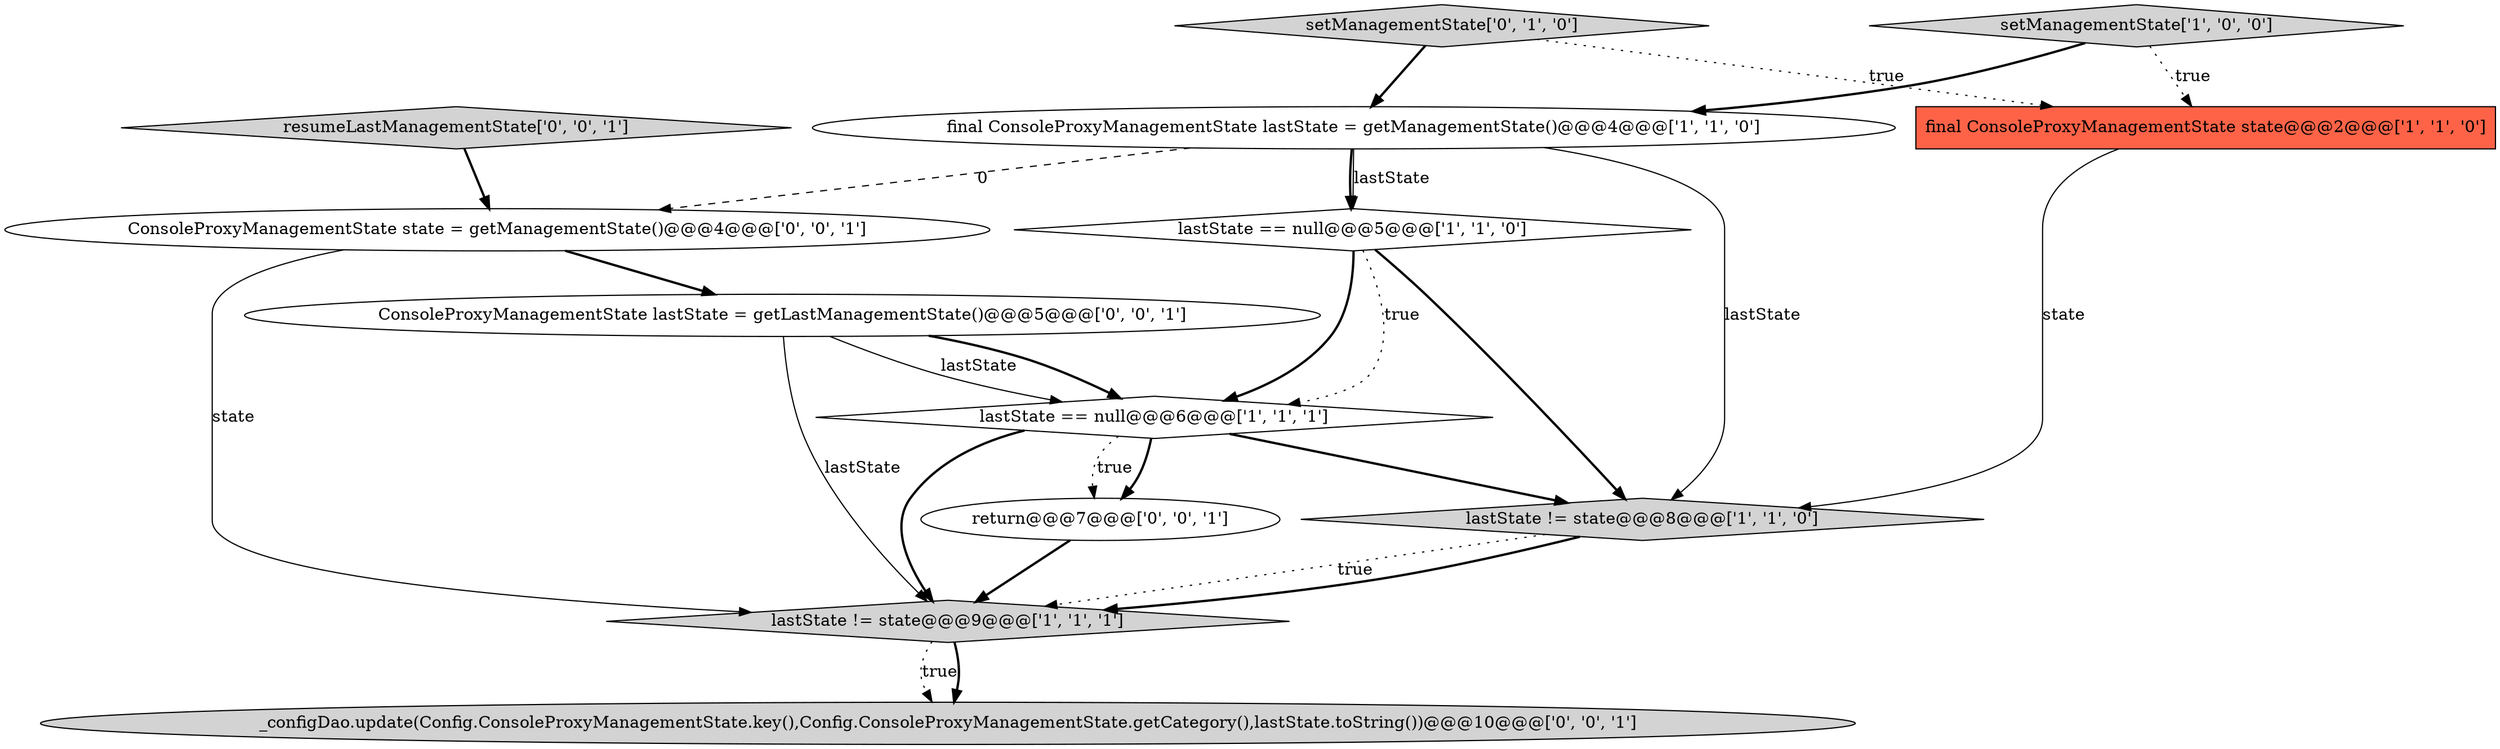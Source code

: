 digraph {
2 [style = filled, label = "lastState == null@@@5@@@['1', '1', '0']", fillcolor = white, shape = diamond image = "AAA0AAABBB1BBB"];
9 [style = filled, label = "ConsoleProxyManagementState state = getManagementState()@@@4@@@['0', '0', '1']", fillcolor = white, shape = ellipse image = "AAA0AAABBB3BBB"];
7 [style = filled, label = "setManagementState['0', '1', '0']", fillcolor = lightgray, shape = diamond image = "AAA0AAABBB2BBB"];
12 [style = filled, label = "resumeLastManagementState['0', '0', '1']", fillcolor = lightgray, shape = diamond image = "AAA0AAABBB3BBB"];
10 [style = filled, label = "_configDao.update(Config.ConsoleProxyManagementState.key(),Config.ConsoleProxyManagementState.getCategory(),lastState.toString())@@@10@@@['0', '0', '1']", fillcolor = lightgray, shape = ellipse image = "AAA0AAABBB3BBB"];
5 [style = filled, label = "lastState != state@@@9@@@['1', '1', '1']", fillcolor = lightgray, shape = diamond image = "AAA0AAABBB1BBB"];
8 [style = filled, label = "ConsoleProxyManagementState lastState = getLastManagementState()@@@5@@@['0', '0', '1']", fillcolor = white, shape = ellipse image = "AAA0AAABBB3BBB"];
6 [style = filled, label = "setManagementState['1', '0', '0']", fillcolor = lightgray, shape = diamond image = "AAA0AAABBB1BBB"];
0 [style = filled, label = "lastState != state@@@8@@@['1', '1', '0']", fillcolor = lightgray, shape = diamond image = "AAA0AAABBB1BBB"];
4 [style = filled, label = "final ConsoleProxyManagementState state@@@2@@@['1', '1', '0']", fillcolor = tomato, shape = box image = "AAA0AAABBB1BBB"];
1 [style = filled, label = "final ConsoleProxyManagementState lastState = getManagementState()@@@4@@@['1', '1', '0']", fillcolor = white, shape = ellipse image = "AAA0AAABBB1BBB"];
11 [style = filled, label = "return@@@7@@@['0', '0', '1']", fillcolor = white, shape = ellipse image = "AAA0AAABBB3BBB"];
3 [style = filled, label = "lastState == null@@@6@@@['1', '1', '1']", fillcolor = white, shape = diamond image = "AAA0AAABBB1BBB"];
7->4 [style = dotted, label="true"];
3->11 [style = bold, label=""];
2->3 [style = dotted, label="true"];
5->10 [style = dotted, label="true"];
4->0 [style = solid, label="state"];
1->9 [style = dashed, label="0"];
1->2 [style = solid, label="lastState"];
5->10 [style = bold, label=""];
3->5 [style = bold, label=""];
8->3 [style = bold, label=""];
2->3 [style = bold, label=""];
0->5 [style = dotted, label="true"];
12->9 [style = bold, label=""];
6->4 [style = dotted, label="true"];
8->5 [style = solid, label="lastState"];
3->0 [style = bold, label=""];
3->11 [style = dotted, label="true"];
2->0 [style = bold, label=""];
8->3 [style = solid, label="lastState"];
7->1 [style = bold, label=""];
9->5 [style = solid, label="state"];
9->8 [style = bold, label=""];
0->5 [style = bold, label=""];
6->1 [style = bold, label=""];
1->2 [style = bold, label=""];
11->5 [style = bold, label=""];
1->0 [style = solid, label="lastState"];
}
